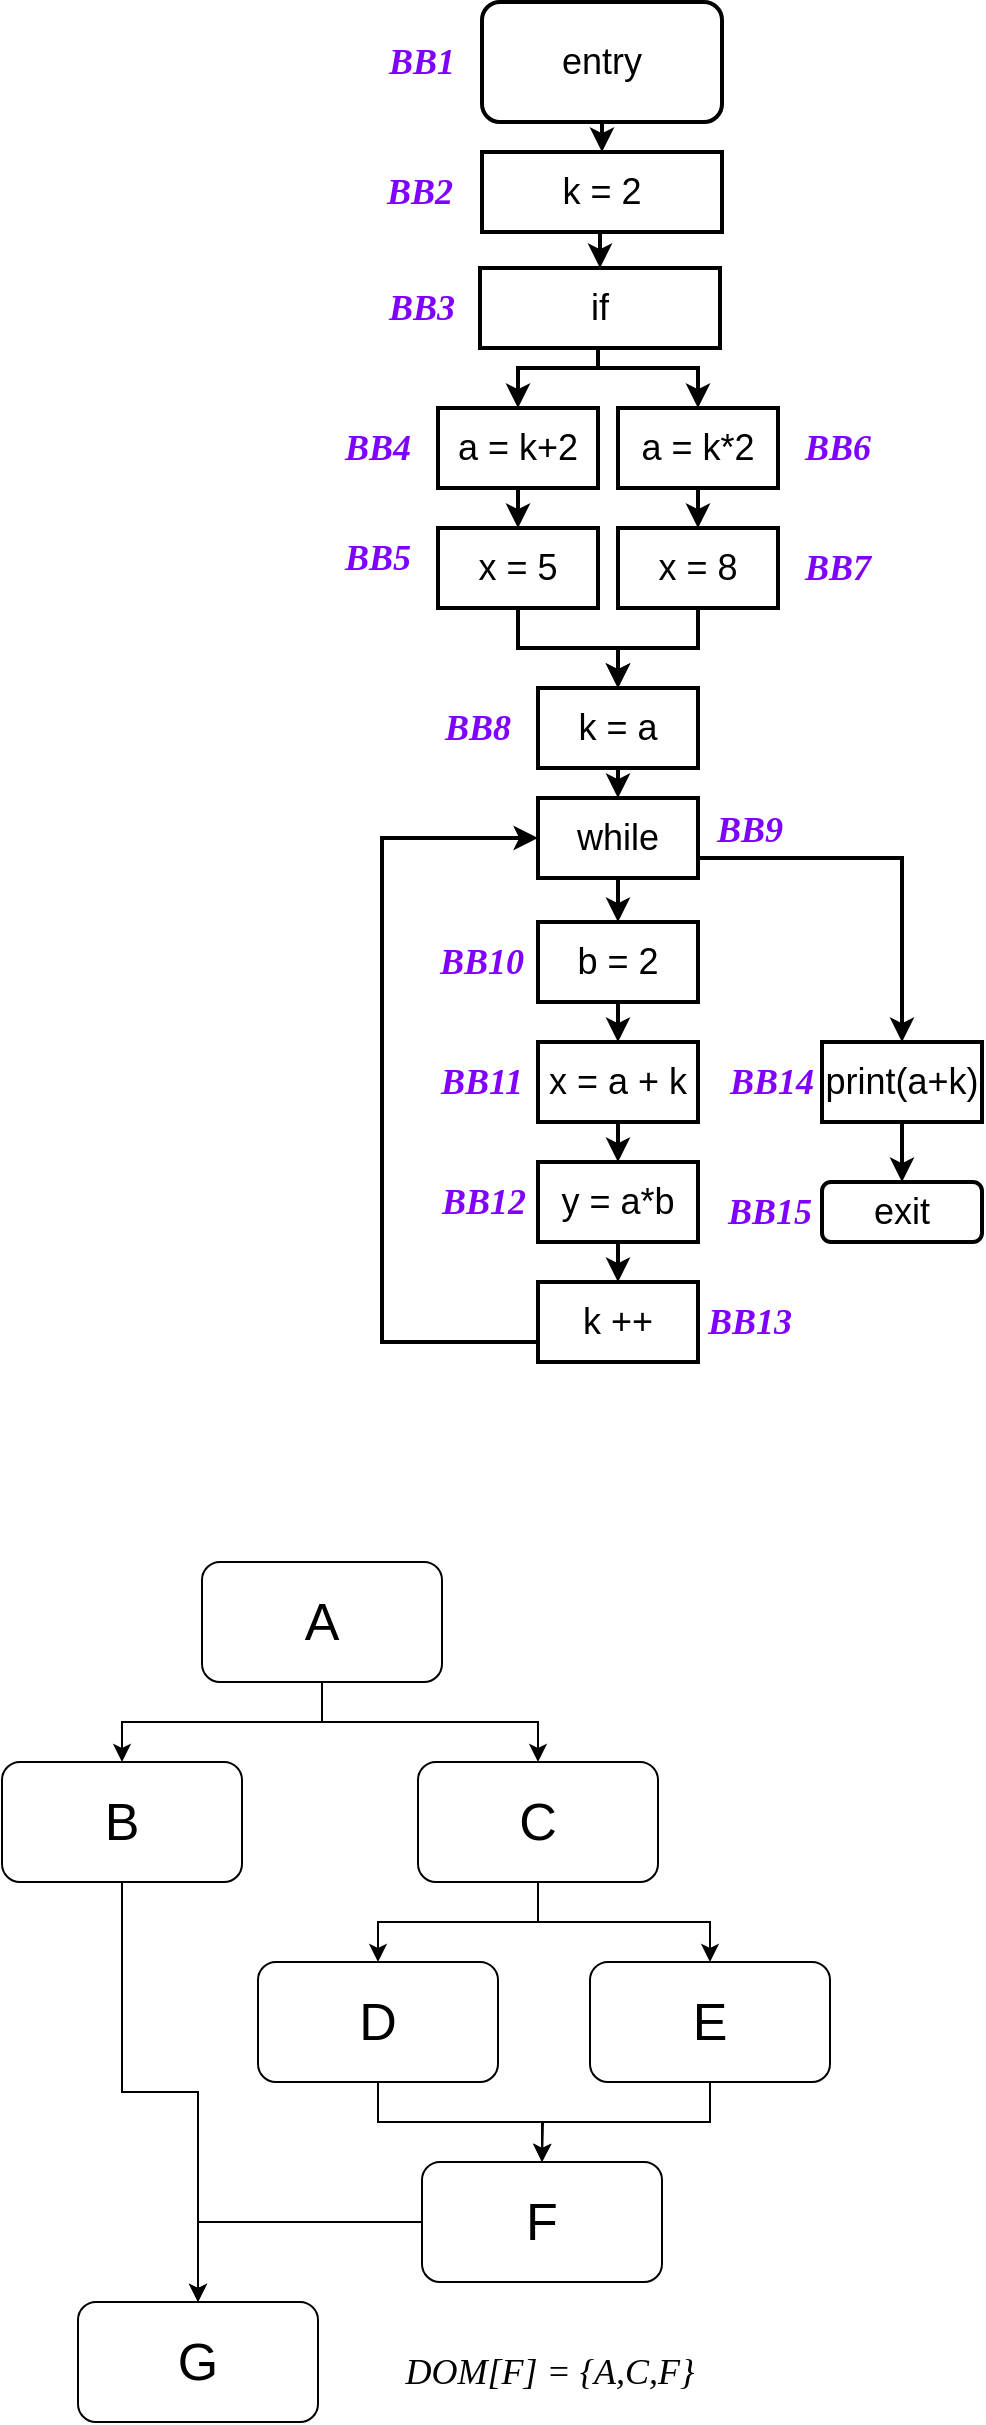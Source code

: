 <mxfile version="24.3.1" type="device">
  <diagram name="Page-1" id="cONGlJ_Pj6FLF5-QRet2">
    <mxGraphModel dx="1284" dy="852" grid="1" gridSize="10" guides="1" tooltips="1" connect="1" arrows="1" fold="1" page="1" pageScale="1" pageWidth="850" pageHeight="1100" math="0" shadow="0">
      <root>
        <mxCell id="0" />
        <mxCell id="1" parent="0" />
        <mxCell id="VGTzZtAvKs6byzSVhxkK-57" style="edgeStyle=orthogonalEdgeStyle;rounded=0;orthogonalLoop=1;jettySize=auto;html=1;exitX=0.5;exitY=1;exitDx=0;exitDy=0;entryX=0.5;entryY=0;entryDx=0;entryDy=0;spacing=2;fontSize=18;align=center;strokeWidth=2;" edge="1" parent="1" source="VGTzZtAvKs6byzSVhxkK-2" target="VGTzZtAvKs6byzSVhxkK-36">
          <mxGeometry relative="1" as="geometry" />
        </mxCell>
        <mxCell id="VGTzZtAvKs6byzSVhxkK-2" value="entry" style="rounded=1;whiteSpace=wrap;html=1;strokeWidth=2;fontSize=18;spacing=2;align=center;" vertex="1" parent="1">
          <mxGeometry x="280" y="220" width="120" height="60" as="geometry" />
        </mxCell>
        <mxCell id="VGTzZtAvKs6byzSVhxkK-3" value="exit" style="rounded=1;whiteSpace=wrap;html=1;strokeWidth=2;fontSize=18;spacing=2;align=center;" vertex="1" parent="1">
          <mxGeometry x="450" y="810" width="80" height="30" as="geometry" />
        </mxCell>
        <mxCell id="VGTzZtAvKs6byzSVhxkK-14" style="edgeStyle=orthogonalEdgeStyle;rounded=0;orthogonalLoop=1;jettySize=auto;html=1;exitX=0.5;exitY=1;exitDx=0;exitDy=0;entryX=0.5;entryY=0;entryDx=0;entryDy=0;strokeWidth=2;fontSize=18;spacing=2;align=center;" edge="1" parent="1" source="VGTzZtAvKs6byzSVhxkK-4" target="VGTzZtAvKs6byzSVhxkK-8">
          <mxGeometry relative="1" as="geometry">
            <Array as="points">
              <mxPoint x="338" y="403" />
              <mxPoint x="298" y="403" />
            </Array>
          </mxGeometry>
        </mxCell>
        <mxCell id="VGTzZtAvKs6byzSVhxkK-15" style="edgeStyle=orthogonalEdgeStyle;rounded=0;orthogonalLoop=1;jettySize=auto;html=1;exitX=0.5;exitY=1;exitDx=0;exitDy=0;entryX=0.5;entryY=0;entryDx=0;entryDy=0;strokeWidth=2;fontSize=18;spacing=2;align=center;" edge="1" parent="1" source="VGTzZtAvKs6byzSVhxkK-4" target="VGTzZtAvKs6byzSVhxkK-5">
          <mxGeometry relative="1" as="geometry">
            <Array as="points">
              <mxPoint x="338" y="403" />
              <mxPoint x="388" y="403" />
            </Array>
          </mxGeometry>
        </mxCell>
        <mxCell id="VGTzZtAvKs6byzSVhxkK-4" value="if" style="rounded=0;whiteSpace=wrap;html=1;strokeWidth=2;fontSize=18;spacing=2;align=center;" vertex="1" parent="1">
          <mxGeometry x="279" y="353" width="120" height="40" as="geometry" />
        </mxCell>
        <mxCell id="VGTzZtAvKs6byzSVhxkK-17" style="edgeStyle=orthogonalEdgeStyle;rounded=0;orthogonalLoop=1;jettySize=auto;html=1;exitX=0.5;exitY=1;exitDx=0;exitDy=0;entryX=0.5;entryY=0;entryDx=0;entryDy=0;strokeWidth=2;fontSize=18;spacing=2;align=center;" edge="1" parent="1" source="VGTzZtAvKs6byzSVhxkK-5" target="VGTzZtAvKs6byzSVhxkK-9">
          <mxGeometry relative="1" as="geometry" />
        </mxCell>
        <mxCell id="VGTzZtAvKs6byzSVhxkK-5" value="a = k*2" style="rounded=0;whiteSpace=wrap;html=1;strokeWidth=2;fontSize=18;spacing=2;align=center;" vertex="1" parent="1">
          <mxGeometry x="348" y="423" width="80" height="40" as="geometry" />
        </mxCell>
        <mxCell id="VGTzZtAvKs6byzSVhxkK-55" style="edgeStyle=orthogonalEdgeStyle;rounded=0;orthogonalLoop=1;jettySize=auto;html=1;exitX=0.5;exitY=1;exitDx=0;exitDy=0;entryX=0.5;entryY=0;entryDx=0;entryDy=0;spacing=2;fontSize=18;align=center;strokeWidth=2;" edge="1" parent="1" source="VGTzZtAvKs6byzSVhxkK-6" target="VGTzZtAvKs6byzSVhxkK-10">
          <mxGeometry relative="1" as="geometry" />
        </mxCell>
        <mxCell id="VGTzZtAvKs6byzSVhxkK-6" value="x = 5" style="rounded=0;whiteSpace=wrap;html=1;strokeWidth=2;fontSize=18;spacing=2;align=center;" vertex="1" parent="1">
          <mxGeometry x="258" y="483" width="80" height="40" as="geometry" />
        </mxCell>
        <mxCell id="VGTzZtAvKs6byzSVhxkK-16" style="edgeStyle=orthogonalEdgeStyle;rounded=0;orthogonalLoop=1;jettySize=auto;html=1;exitX=0.5;exitY=1;exitDx=0;exitDy=0;entryX=0.5;entryY=0;entryDx=0;entryDy=0;strokeWidth=2;fontSize=18;spacing=2;align=center;" edge="1" parent="1" source="VGTzZtAvKs6byzSVhxkK-8" target="VGTzZtAvKs6byzSVhxkK-6">
          <mxGeometry relative="1" as="geometry" />
        </mxCell>
        <mxCell id="VGTzZtAvKs6byzSVhxkK-8" value="a = k+2" style="rounded=0;whiteSpace=wrap;html=1;strokeWidth=2;fontSize=18;spacing=2;align=center;" vertex="1" parent="1">
          <mxGeometry x="258" y="423" width="80" height="40" as="geometry" />
        </mxCell>
        <mxCell id="VGTzZtAvKs6byzSVhxkK-18" style="edgeStyle=orthogonalEdgeStyle;rounded=0;orthogonalLoop=1;jettySize=auto;html=1;exitX=0.5;exitY=1;exitDx=0;exitDy=0;entryX=0.5;entryY=0;entryDx=0;entryDy=0;strokeWidth=2;fontSize=18;spacing=2;align=center;" edge="1" parent="1" source="VGTzZtAvKs6byzSVhxkK-9" target="VGTzZtAvKs6byzSVhxkK-10">
          <mxGeometry relative="1" as="geometry" />
        </mxCell>
        <mxCell id="VGTzZtAvKs6byzSVhxkK-9" value="x = 8" style="rounded=0;whiteSpace=wrap;html=1;strokeWidth=2;fontSize=18;spacing=2;align=center;" vertex="1" parent="1">
          <mxGeometry x="348" y="483" width="80" height="40" as="geometry" />
        </mxCell>
        <mxCell id="VGTzZtAvKs6byzSVhxkK-54" style="edgeStyle=orthogonalEdgeStyle;rounded=0;orthogonalLoop=1;jettySize=auto;html=1;exitX=0.5;exitY=1;exitDx=0;exitDy=0;entryX=0.5;entryY=0;entryDx=0;entryDy=0;spacing=2;fontSize=18;align=center;strokeWidth=2;" edge="1" parent="1" source="VGTzZtAvKs6byzSVhxkK-10" target="VGTzZtAvKs6byzSVhxkK-37">
          <mxGeometry relative="1" as="geometry" />
        </mxCell>
        <mxCell id="VGTzZtAvKs6byzSVhxkK-10" value="k = a" style="rounded=0;whiteSpace=wrap;html=1;strokeWidth=2;fontSize=18;spacing=2;align=center;" vertex="1" parent="1">
          <mxGeometry x="308" y="563" width="80" height="40" as="geometry" />
        </mxCell>
        <mxCell id="VGTzZtAvKs6byzSVhxkK-11" style="edgeStyle=orthogonalEdgeStyle;rounded=0;orthogonalLoop=1;jettySize=auto;html=1;exitX=0.5;exitY=1;exitDx=0;exitDy=0;strokeWidth=2;fontSize=18;spacing=2;align=center;" edge="1" parent="1" source="VGTzZtAvKs6byzSVhxkK-9" target="VGTzZtAvKs6byzSVhxkK-9">
          <mxGeometry relative="1" as="geometry" />
        </mxCell>
        <mxCell id="VGTzZtAvKs6byzSVhxkK-25" value="&lt;b style=&quot;font-size: 18px;&quot;&gt;&lt;font face=&quot;Garamond&quot; style=&quot;font-size: 18px;&quot;&gt;&lt;i style=&quot;font-size: 18px;&quot;&gt;BB2&lt;/i&gt;&lt;/font&gt;&lt;/b&gt;" style="text;html=1;align=center;verticalAlign=middle;whiteSpace=wrap;rounded=0;fontColor=#7F00FF;spacing=2;fontSize=18;strokeWidth=2;" vertex="1" parent="1">
          <mxGeometry x="219" y="300" width="60" height="30" as="geometry" />
        </mxCell>
        <mxCell id="VGTzZtAvKs6byzSVhxkK-26" value="&lt;b style=&quot;font-size: 18px;&quot;&gt;&lt;font face=&quot;Garamond&quot; style=&quot;font-size: 18px;&quot;&gt;&lt;i style=&quot;font-size: 18px;&quot;&gt;BB3&lt;/i&gt;&lt;/font&gt;&lt;/b&gt;" style="text;html=1;align=center;verticalAlign=middle;whiteSpace=wrap;rounded=0;fontColor=#7F00FF;spacing=2;fontSize=18;strokeWidth=2;" vertex="1" parent="1">
          <mxGeometry x="220" y="358" width="60" height="30" as="geometry" />
        </mxCell>
        <mxCell id="VGTzZtAvKs6byzSVhxkK-27" value="&lt;b style=&quot;font-size: 18px;&quot;&gt;&lt;font face=&quot;Garamond&quot; style=&quot;font-size: 18px;&quot;&gt;&lt;i style=&quot;font-size: 18px;&quot;&gt;BB1&lt;/i&gt;&lt;/font&gt;&lt;/b&gt;" style="text;html=1;align=center;verticalAlign=middle;whiteSpace=wrap;rounded=0;fontColor=#7F00FF;spacing=2;fontSize=18;strokeWidth=2;" vertex="1" parent="1">
          <mxGeometry x="220" y="235" width="60" height="30" as="geometry" />
        </mxCell>
        <mxCell id="VGTzZtAvKs6byzSVhxkK-29" value="&lt;b style=&quot;font-size: 18px;&quot;&gt;&lt;font face=&quot;Garamond&quot; style=&quot;font-size: 18px;&quot;&gt;&lt;i style=&quot;font-size: 18px;&quot;&gt;BB4&lt;/i&gt;&lt;/font&gt;&lt;/b&gt;" style="text;html=1;align=center;verticalAlign=middle;whiteSpace=wrap;rounded=0;fontColor=#7F00FF;spacing=2;fontSize=18;strokeWidth=2;" vertex="1" parent="1">
          <mxGeometry x="198" y="428" width="60" height="30" as="geometry" />
        </mxCell>
        <mxCell id="VGTzZtAvKs6byzSVhxkK-31" value="&lt;b style=&quot;font-size: 18px;&quot;&gt;&lt;font face=&quot;Garamond&quot; style=&quot;font-size: 18px;&quot;&gt;&lt;i style=&quot;font-size: 18px;&quot;&gt;BB5&lt;/i&gt;&lt;/font&gt;&lt;/b&gt;" style="text;html=1;align=center;verticalAlign=middle;whiteSpace=wrap;rounded=0;fontColor=#7F00FF;spacing=2;fontSize=18;strokeWidth=2;" vertex="1" parent="1">
          <mxGeometry x="198" y="483" width="60" height="30" as="geometry" />
        </mxCell>
        <mxCell id="VGTzZtAvKs6byzSVhxkK-32" value="&lt;b style=&quot;font-size: 18px;&quot;&gt;&lt;font face=&quot;Garamond&quot; style=&quot;font-size: 18px;&quot;&gt;&lt;i style=&quot;font-size: 18px;&quot;&gt;BB13&lt;/i&gt;&lt;/font&gt;&lt;/b&gt;" style="text;html=1;align=center;verticalAlign=middle;whiteSpace=wrap;rounded=0;fontColor=#7F00FF;spacing=2;fontSize=18;strokeWidth=2;" vertex="1" parent="1">
          <mxGeometry x="384" y="865" width="60" height="30" as="geometry" />
        </mxCell>
        <mxCell id="VGTzZtAvKs6byzSVhxkK-33" value="&lt;b style=&quot;font-size: 18px;&quot;&gt;&lt;font face=&quot;Garamond&quot; style=&quot;font-size: 18px;&quot;&gt;&lt;i style=&quot;font-size: 18px;&quot;&gt;BB7&lt;/i&gt;&lt;/font&gt;&lt;/b&gt;" style="text;html=1;align=center;verticalAlign=middle;whiteSpace=wrap;rounded=0;fontColor=#7F00FF;spacing=2;fontSize=18;strokeWidth=2;" vertex="1" parent="1">
          <mxGeometry x="428" y="488" width="60" height="30" as="geometry" />
        </mxCell>
        <mxCell id="VGTzZtAvKs6byzSVhxkK-56" style="edgeStyle=orthogonalEdgeStyle;rounded=0;orthogonalLoop=1;jettySize=auto;html=1;exitX=0.5;exitY=1;exitDx=0;exitDy=0;entryX=0.5;entryY=0;entryDx=0;entryDy=0;spacing=2;fontSize=18;align=center;strokeWidth=2;" edge="1" parent="1" source="VGTzZtAvKs6byzSVhxkK-36" target="VGTzZtAvKs6byzSVhxkK-4">
          <mxGeometry relative="1" as="geometry" />
        </mxCell>
        <mxCell id="VGTzZtAvKs6byzSVhxkK-36" value="k = 2" style="rounded=0;whiteSpace=wrap;html=1;strokeWidth=2;fontSize=18;spacing=2;align=center;" vertex="1" parent="1">
          <mxGeometry x="280" y="295" width="120" height="40" as="geometry" />
        </mxCell>
        <mxCell id="VGTzZtAvKs6byzSVhxkK-50" style="edgeStyle=orthogonalEdgeStyle;rounded=0;orthogonalLoop=1;jettySize=auto;html=1;exitX=1;exitY=0.75;exitDx=0;exitDy=0;entryX=0.5;entryY=0;entryDx=0;entryDy=0;spacing=2;fontSize=18;align=center;strokeWidth=2;" edge="1" parent="1" source="VGTzZtAvKs6byzSVhxkK-37" target="VGTzZtAvKs6byzSVhxkK-40">
          <mxGeometry relative="1" as="geometry" />
        </mxCell>
        <mxCell id="VGTzZtAvKs6byzSVhxkK-53" style="edgeStyle=orthogonalEdgeStyle;rounded=0;orthogonalLoop=1;jettySize=auto;html=1;exitX=0.5;exitY=1;exitDx=0;exitDy=0;entryX=0.5;entryY=0;entryDx=0;entryDy=0;spacing=2;fontSize=18;align=center;strokeWidth=2;" edge="1" parent="1" source="VGTzZtAvKs6byzSVhxkK-37" target="VGTzZtAvKs6byzSVhxkK-38">
          <mxGeometry relative="1" as="geometry" />
        </mxCell>
        <mxCell id="VGTzZtAvKs6byzSVhxkK-37" value="while" style="rounded=0;whiteSpace=wrap;html=1;strokeWidth=2;fontSize=18;spacing=2;align=center;" vertex="1" parent="1">
          <mxGeometry x="308" y="618" width="80" height="40" as="geometry" />
        </mxCell>
        <mxCell id="VGTzZtAvKs6byzSVhxkK-48" style="edgeStyle=orthogonalEdgeStyle;rounded=0;orthogonalLoop=1;jettySize=auto;html=1;exitX=0.5;exitY=1;exitDx=0;exitDy=0;entryX=0.5;entryY=0;entryDx=0;entryDy=0;spacing=2;fontSize=18;align=center;strokeWidth=2;" edge="1" parent="1" source="VGTzZtAvKs6byzSVhxkK-38" target="VGTzZtAvKs6byzSVhxkK-39">
          <mxGeometry relative="1" as="geometry" />
        </mxCell>
        <mxCell id="VGTzZtAvKs6byzSVhxkK-38" value="b = 2" style="rounded=0;whiteSpace=wrap;html=1;strokeWidth=2;fontSize=18;spacing=2;align=center;" vertex="1" parent="1">
          <mxGeometry x="308" y="680" width="80" height="40" as="geometry" />
        </mxCell>
        <mxCell id="VGTzZtAvKs6byzSVhxkK-47" style="edgeStyle=orthogonalEdgeStyle;rounded=0;orthogonalLoop=1;jettySize=auto;html=1;exitX=0.5;exitY=1;exitDx=0;exitDy=0;entryX=0.5;entryY=0;entryDx=0;entryDy=0;spacing=2;fontSize=18;align=center;strokeWidth=2;" edge="1" parent="1" source="VGTzZtAvKs6byzSVhxkK-39" target="VGTzZtAvKs6byzSVhxkK-42">
          <mxGeometry relative="1" as="geometry" />
        </mxCell>
        <mxCell id="VGTzZtAvKs6byzSVhxkK-39" value="x = a + k" style="rounded=0;whiteSpace=wrap;html=1;strokeWidth=2;fontSize=18;spacing=2;align=center;" vertex="1" parent="1">
          <mxGeometry x="308" y="740" width="80" height="40" as="geometry" />
        </mxCell>
        <mxCell id="VGTzZtAvKs6byzSVhxkK-58" style="edgeStyle=orthogonalEdgeStyle;rounded=0;orthogonalLoop=1;jettySize=auto;html=1;exitX=0.5;exitY=1;exitDx=0;exitDy=0;entryX=0.5;entryY=0;entryDx=0;entryDy=0;spacing=2;fontSize=18;align=center;strokeWidth=2;" edge="1" parent="1" source="VGTzZtAvKs6byzSVhxkK-40" target="VGTzZtAvKs6byzSVhxkK-3">
          <mxGeometry relative="1" as="geometry" />
        </mxCell>
        <mxCell id="VGTzZtAvKs6byzSVhxkK-40" value="print(a+k)" style="rounded=0;whiteSpace=wrap;html=1;strokeWidth=2;fontSize=18;spacing=2;align=center;" vertex="1" parent="1">
          <mxGeometry x="450" y="740" width="80" height="40" as="geometry" />
        </mxCell>
        <mxCell id="VGTzZtAvKs6byzSVhxkK-52" style="edgeStyle=orthogonalEdgeStyle;rounded=0;orthogonalLoop=1;jettySize=auto;html=1;exitX=0;exitY=0.5;exitDx=0;exitDy=0;entryX=0;entryY=0.5;entryDx=0;entryDy=0;spacing=2;fontSize=18;align=center;strokeWidth=2;" edge="1" parent="1" source="VGTzZtAvKs6byzSVhxkK-41" target="VGTzZtAvKs6byzSVhxkK-37">
          <mxGeometry relative="1" as="geometry">
            <Array as="points">
              <mxPoint x="308" y="890" />
              <mxPoint x="230" y="890" />
              <mxPoint x="230" y="638" />
            </Array>
          </mxGeometry>
        </mxCell>
        <mxCell id="VGTzZtAvKs6byzSVhxkK-41" value="k ++" style="rounded=0;whiteSpace=wrap;html=1;strokeWidth=2;fontSize=18;spacing=2;align=center;" vertex="1" parent="1">
          <mxGeometry x="308" y="860" width="80" height="40" as="geometry" />
        </mxCell>
        <mxCell id="VGTzZtAvKs6byzSVhxkK-46" style="edgeStyle=orthogonalEdgeStyle;rounded=0;orthogonalLoop=1;jettySize=auto;html=1;exitX=0.5;exitY=1;exitDx=0;exitDy=0;entryX=0.5;entryY=0;entryDx=0;entryDy=0;spacing=2;fontSize=18;align=center;strokeWidth=2;" edge="1" parent="1" source="VGTzZtAvKs6byzSVhxkK-42" target="VGTzZtAvKs6byzSVhxkK-41">
          <mxGeometry relative="1" as="geometry" />
        </mxCell>
        <mxCell id="VGTzZtAvKs6byzSVhxkK-42" value="y = a*b" style="rounded=0;whiteSpace=wrap;html=1;strokeWidth=2;fontSize=18;spacing=2;align=center;" vertex="1" parent="1">
          <mxGeometry x="308" y="800" width="80" height="40" as="geometry" />
        </mxCell>
        <mxCell id="VGTzZtAvKs6byzSVhxkK-61" value="&lt;b style=&quot;font-size: 18px;&quot;&gt;&lt;font face=&quot;Garamond&quot; style=&quot;font-size: 18px;&quot;&gt;&lt;i style=&quot;font-size: 18px;&quot;&gt;BB6&lt;/i&gt;&lt;/font&gt;&lt;/b&gt;" style="text;html=1;align=center;verticalAlign=middle;whiteSpace=wrap;rounded=0;fontColor=#7F00FF;spacing=2;fontSize=18;strokeWidth=2;" vertex="1" parent="1">
          <mxGeometry x="428" y="428" width="60" height="30" as="geometry" />
        </mxCell>
        <mxCell id="VGTzZtAvKs6byzSVhxkK-63" value="&lt;b style=&quot;font-size: 18px;&quot;&gt;&lt;font face=&quot;Garamond&quot; style=&quot;font-size: 18px;&quot;&gt;&lt;i style=&quot;font-size: 18px;&quot;&gt;BB8&lt;/i&gt;&lt;/font&gt;&lt;/b&gt;" style="text;html=1;align=center;verticalAlign=middle;whiteSpace=wrap;rounded=0;fontColor=#7F00FF;spacing=2;fontSize=18;strokeWidth=2;" vertex="1" parent="1">
          <mxGeometry x="248" y="568" width="60" height="30" as="geometry" />
        </mxCell>
        <mxCell id="VGTzZtAvKs6byzSVhxkK-67" value="&lt;font face=&quot;Garamond&quot; style=&quot;font-size: 18px;&quot;&gt;&lt;b style=&quot;font-size: 18px;&quot;&gt;&lt;i style=&quot;font-size: 18px;&quot;&gt;BB9&lt;/i&gt;&lt;/b&gt;&lt;/font&gt;" style="text;html=1;align=center;verticalAlign=middle;whiteSpace=wrap;rounded=0;fontColor=#7F00FF;spacing=2;fontSize=18;strokeWidth=2;" vertex="1" parent="1">
          <mxGeometry x="384" y="619" width="60" height="30" as="geometry" />
        </mxCell>
        <mxCell id="VGTzZtAvKs6byzSVhxkK-69" value="&lt;b style=&quot;font-size: 18px;&quot;&gt;&lt;font face=&quot;Garamond&quot; style=&quot;font-size: 18px;&quot;&gt;&lt;i style=&quot;font-size: 18px;&quot;&gt;BB10&lt;/i&gt;&lt;/font&gt;&lt;/b&gt;" style="text;html=1;align=center;verticalAlign=middle;whiteSpace=wrap;rounded=0;fontColor=#7F00FF;spacing=2;fontSize=18;strokeWidth=2;" vertex="1" parent="1">
          <mxGeometry x="250" y="685" width="60" height="30" as="geometry" />
        </mxCell>
        <mxCell id="VGTzZtAvKs6byzSVhxkK-70" value="&lt;b style=&quot;font-size: 18px;&quot;&gt;&lt;font face=&quot;Garamond&quot; style=&quot;font-size: 18px;&quot;&gt;&lt;i style=&quot;font-size: 18px;&quot;&gt;BB11&lt;/i&gt;&lt;/font&gt;&lt;/b&gt;" style="text;html=1;align=center;verticalAlign=middle;whiteSpace=wrap;rounded=0;fontColor=#7F00FF;spacing=2;fontSize=18;strokeWidth=2;" vertex="1" parent="1">
          <mxGeometry x="250" y="745" width="60" height="30" as="geometry" />
        </mxCell>
        <mxCell id="VGTzZtAvKs6byzSVhxkK-71" value="&lt;b style=&quot;font-size: 18px;&quot;&gt;&lt;font face=&quot;Garamond&quot; style=&quot;font-size: 18px;&quot;&gt;&lt;i style=&quot;font-size: 18px;&quot;&gt;BB12&lt;/i&gt;&lt;/font&gt;&lt;/b&gt;" style="text;html=1;align=center;verticalAlign=middle;whiteSpace=wrap;rounded=0;fontColor=#7F00FF;spacing=2;fontSize=18;strokeWidth=2;" vertex="1" parent="1">
          <mxGeometry x="251" y="805" width="60" height="30" as="geometry" />
        </mxCell>
        <mxCell id="VGTzZtAvKs6byzSVhxkK-72" value="&lt;b style=&quot;font-size: 18px;&quot;&gt;&lt;font face=&quot;Garamond&quot; style=&quot;font-size: 18px;&quot;&gt;&lt;i style=&quot;font-size: 18px;&quot;&gt;BB14&lt;/i&gt;&lt;/font&gt;&lt;/b&gt;" style="text;html=1;align=center;verticalAlign=middle;whiteSpace=wrap;rounded=0;fontColor=#7F00FF;spacing=2;fontSize=18;strokeWidth=2;" vertex="1" parent="1">
          <mxGeometry x="395" y="745" width="60" height="30" as="geometry" />
        </mxCell>
        <mxCell id="VGTzZtAvKs6byzSVhxkK-73" value="&lt;b style=&quot;font-size: 18px;&quot;&gt;&lt;font face=&quot;Garamond&quot; style=&quot;font-size: 18px;&quot;&gt;&lt;i style=&quot;font-size: 18px;&quot;&gt;BB15&lt;/i&gt;&lt;/font&gt;&lt;/b&gt;" style="text;html=1;align=center;verticalAlign=middle;whiteSpace=wrap;rounded=0;fontColor=#7F00FF;spacing=2;fontSize=18;strokeWidth=2;" vertex="1" parent="1">
          <mxGeometry x="394" y="810" width="60" height="30" as="geometry" />
        </mxCell>
        <mxCell id="VGTzZtAvKs6byzSVhxkK-86" style="edgeStyle=orthogonalEdgeStyle;rounded=0;orthogonalLoop=1;jettySize=auto;html=1;exitX=0.5;exitY=1;exitDx=0;exitDy=0;fontSize=26;" edge="1" parent="1" source="VGTzZtAvKs6byzSVhxkK-75" target="VGTzZtAvKs6byzSVhxkK-77">
          <mxGeometry relative="1" as="geometry" />
        </mxCell>
        <mxCell id="VGTzZtAvKs6byzSVhxkK-87" style="edgeStyle=orthogonalEdgeStyle;rounded=0;orthogonalLoop=1;jettySize=auto;html=1;exitX=0.5;exitY=1;exitDx=0;exitDy=0;fontSize=26;" edge="1" parent="1" source="VGTzZtAvKs6byzSVhxkK-75" target="VGTzZtAvKs6byzSVhxkK-76">
          <mxGeometry relative="1" as="geometry" />
        </mxCell>
        <mxCell id="VGTzZtAvKs6byzSVhxkK-75" value="A" style="rounded=1;whiteSpace=wrap;html=1;fontSize=26;" vertex="1" parent="1">
          <mxGeometry x="140" y="1000" width="120" height="60" as="geometry" />
        </mxCell>
        <mxCell id="VGTzZtAvKs6byzSVhxkK-88" style="edgeStyle=orthogonalEdgeStyle;rounded=0;orthogonalLoop=1;jettySize=auto;html=1;exitX=0.5;exitY=1;exitDx=0;exitDy=0;fontSize=26;" edge="1" parent="1" source="VGTzZtAvKs6byzSVhxkK-76" target="VGTzZtAvKs6byzSVhxkK-79">
          <mxGeometry relative="1" as="geometry" />
        </mxCell>
        <mxCell id="VGTzZtAvKs6byzSVhxkK-89" style="edgeStyle=orthogonalEdgeStyle;rounded=0;orthogonalLoop=1;jettySize=auto;html=1;exitX=0.5;exitY=1;exitDx=0;exitDy=0;fontSize=26;" edge="1" parent="1" source="VGTzZtAvKs6byzSVhxkK-76" target="VGTzZtAvKs6byzSVhxkK-78">
          <mxGeometry relative="1" as="geometry" />
        </mxCell>
        <mxCell id="VGTzZtAvKs6byzSVhxkK-76" value="C" style="rounded=1;whiteSpace=wrap;html=1;fontSize=26;" vertex="1" parent="1">
          <mxGeometry x="248" y="1100" width="120" height="60" as="geometry" />
        </mxCell>
        <mxCell id="VGTzZtAvKs6byzSVhxkK-85" style="edgeStyle=orthogonalEdgeStyle;rounded=0;orthogonalLoop=1;jettySize=auto;html=1;exitX=0.5;exitY=1;exitDx=0;exitDy=0;entryX=0.5;entryY=0;entryDx=0;entryDy=0;fontSize=26;" edge="1" parent="1" source="VGTzZtAvKs6byzSVhxkK-77" target="VGTzZtAvKs6byzSVhxkK-81">
          <mxGeometry relative="1" as="geometry" />
        </mxCell>
        <mxCell id="VGTzZtAvKs6byzSVhxkK-77" value="B" style="rounded=1;whiteSpace=wrap;html=1;fontSize=26;" vertex="1" parent="1">
          <mxGeometry x="40" y="1100" width="120" height="60" as="geometry" />
        </mxCell>
        <mxCell id="VGTzZtAvKs6byzSVhxkK-90" style="edgeStyle=orthogonalEdgeStyle;rounded=0;orthogonalLoop=1;jettySize=auto;html=1;exitX=0.5;exitY=1;exitDx=0;exitDy=0;entryX=0.5;entryY=0;entryDx=0;entryDy=0;fontSize=26;" edge="1" parent="1" source="VGTzZtAvKs6byzSVhxkK-78" target="VGTzZtAvKs6byzSVhxkK-80">
          <mxGeometry relative="1" as="geometry" />
        </mxCell>
        <mxCell id="VGTzZtAvKs6byzSVhxkK-78" value="D" style="rounded=1;whiteSpace=wrap;html=1;fontSize=26;" vertex="1" parent="1">
          <mxGeometry x="168" y="1200" width="120" height="60" as="geometry" />
        </mxCell>
        <mxCell id="VGTzZtAvKs6byzSVhxkK-91" style="edgeStyle=orthogonalEdgeStyle;rounded=0;orthogonalLoop=1;jettySize=auto;html=1;exitX=0.5;exitY=1;exitDx=0;exitDy=0;fontSize=26;" edge="1" parent="1" source="VGTzZtAvKs6byzSVhxkK-79">
          <mxGeometry relative="1" as="geometry">
            <mxPoint x="310" y="1300" as="targetPoint" />
          </mxGeometry>
        </mxCell>
        <mxCell id="VGTzZtAvKs6byzSVhxkK-79" value="E" style="rounded=1;whiteSpace=wrap;html=1;fontSize=26;" vertex="1" parent="1">
          <mxGeometry x="334" y="1200" width="120" height="60" as="geometry" />
        </mxCell>
        <mxCell id="VGTzZtAvKs6byzSVhxkK-84" style="edgeStyle=orthogonalEdgeStyle;rounded=0;orthogonalLoop=1;jettySize=auto;html=1;exitX=0;exitY=0.5;exitDx=0;exitDy=0;entryX=0.5;entryY=0;entryDx=0;entryDy=0;fontSize=26;" edge="1" parent="1" source="VGTzZtAvKs6byzSVhxkK-80" target="VGTzZtAvKs6byzSVhxkK-81">
          <mxGeometry relative="1" as="geometry" />
        </mxCell>
        <mxCell id="VGTzZtAvKs6byzSVhxkK-80" value="F" style="rounded=1;whiteSpace=wrap;html=1;fontSize=26;" vertex="1" parent="1">
          <mxGeometry x="250" y="1300" width="120" height="60" as="geometry" />
        </mxCell>
        <mxCell id="VGTzZtAvKs6byzSVhxkK-81" value="G" style="rounded=1;whiteSpace=wrap;html=1;fontSize=26;" vertex="1" parent="1">
          <mxGeometry x="78" y="1370" width="120" height="60" as="geometry" />
        </mxCell>
        <mxCell id="VGTzZtAvKs6byzSVhxkK-92" value="&lt;font style=&quot;font-size: 18px;&quot;&gt;DOM[F] = {A,C,F}&lt;br style=&quot;font-size: 18px;&quot;&gt;&lt;/font&gt;" style="text;html=1;align=center;verticalAlign=middle;whiteSpace=wrap;rounded=0;fontFamily=Times New Roman;fontSize=18;fontStyle=2" vertex="1" parent="1">
          <mxGeometry x="228" y="1390" width="172" height="30" as="geometry" />
        </mxCell>
      </root>
    </mxGraphModel>
  </diagram>
</mxfile>
